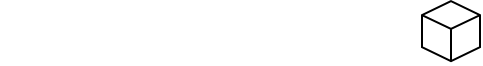 <mxfile version="26.2.13">
  <diagram name="standard" id="YyNbj0AxZcDAuYzeMlxt">
    <mxGraphModel dx="1142" dy="613" grid="0" gridSize="10" guides="1" tooltips="1" connect="1" arrows="1" fold="1" page="1" pageScale="1" pageWidth="1600" pageHeight="900" math="0" shadow="0">
      <root>
        <mxCell id="0" />
        <mxCell id="1" parent="0" />
        <mxCell id="uPKvBFUsSpG7IebQ3wUR-1" value="" style="shape=image;verticalLabelPosition=bottom;labelBackgroundColor=default;verticalAlign=top;aspect=fixed;imageAspect=0;image=https://avatars.githubusercontent.com/u/164458127?s=200&amp;v=4;" vertex="1" parent="1">
          <mxGeometry x="610" y="378.56" width="30" height="30" as="geometry" />
        </mxCell>
        <mxCell id="uPKvBFUsSpG7IebQ3wUR-2" value="" style="shape=image;verticalLabelPosition=bottom;labelBackgroundColor=default;verticalAlign=top;aspect=fixed;imageAspect=0;image=https://upload.wikimedia.org/wikipedia/commons/thumb/2/29/Postgresql_elephant.svg/1200px-Postgresql_elephant.svg.png;" vertex="1" parent="1">
          <mxGeometry x="660" y="378.13" width="29.94" height="30.87" as="geometry" />
        </mxCell>
        <mxCell id="uPKvBFUsSpG7IebQ3wUR-5" value="" style="shape=image;verticalLabelPosition=bottom;labelBackgroundColor=default;verticalAlign=top;aspect=fixed;imageAspect=0;image=https://logosandtypes.com/wp-content/uploads/2020/07/kafka.png;clipPath=inset(24% 32.67% 24.33% 34.33%);" vertex="1" parent="1">
          <mxGeometry x="720" y="378.56" width="19.44" height="30.44" as="geometry" />
        </mxCell>
        <mxCell id="uPKvBFUsSpG7IebQ3wUR-6" value="" style="shape=image;verticalLabelPosition=bottom;labelBackgroundColor=default;verticalAlign=top;aspect=fixed;imageAspect=0;image=https://images.seeklogo.com/logo-png/43/2/opentelemetry-logo-png_seeklogo-430977.png;" vertex="1" parent="1">
          <mxGeometry x="560" y="378.06" width="31" height="31" as="geometry" />
        </mxCell>
        <mxCell id="uPKvBFUsSpG7IebQ3wUR-14" value="" style="html=1;whiteSpace=wrap;shape=isoCube2;backgroundOutline=1;isoAngle=15;" vertex="1" parent="1">
          <mxGeometry x="771" y="378.57" width="29" height="30" as="geometry" />
        </mxCell>
      </root>
    </mxGraphModel>
  </diagram>
</mxfile>
